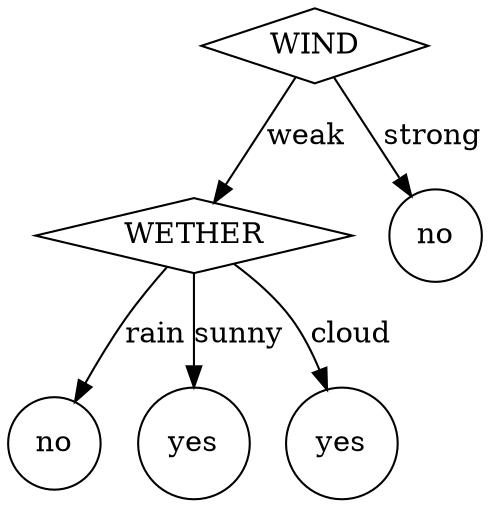 digraph test2 {
  N822[label = "WIND" , shape = diamond];
  N820[label = "WETHER" , shape = diamond];
  N817[label = "no" , shape = circle];
  N818[label = "yes" , shape = circle];
  N819[label = "yes" , shape = circle];
  N821[label = "no" , shape = circle];


  N822 -> N820[label = "weak"];
  N822 -> N821[label = "strong"];
  N820 -> N817[label = "rain"];
  N820 -> N818[label = "sunny"];
  N820 -> N819[label = "cloud"];
}
